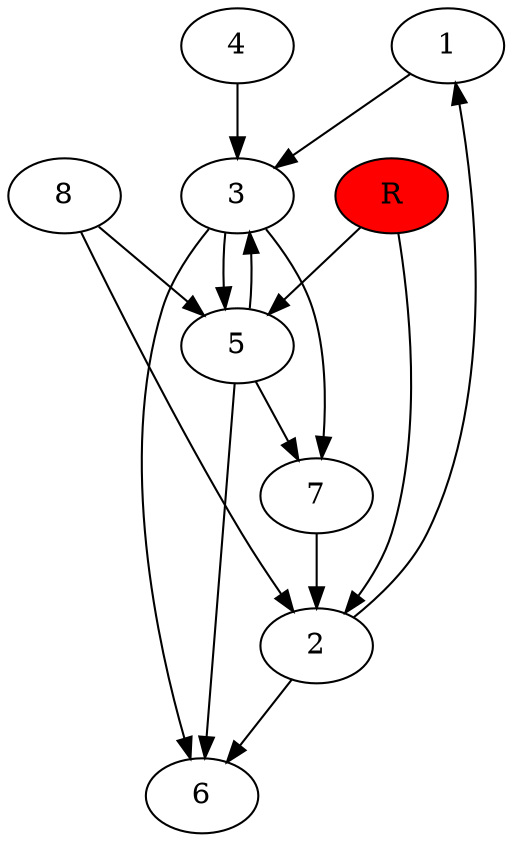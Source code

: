 digraph prb48566 {
	1
	2
	3
	4
	5
	6
	7
	8
	R [fillcolor="#ff0000" style=filled]
	1 -> 3
	2 -> 1
	2 -> 6
	3 -> 5
	3 -> 6
	3 -> 7
	4 -> 3
	5 -> 3
	5 -> 6
	5 -> 7
	7 -> 2
	8 -> 2
	8 -> 5
	R -> 2
	R -> 5
}
